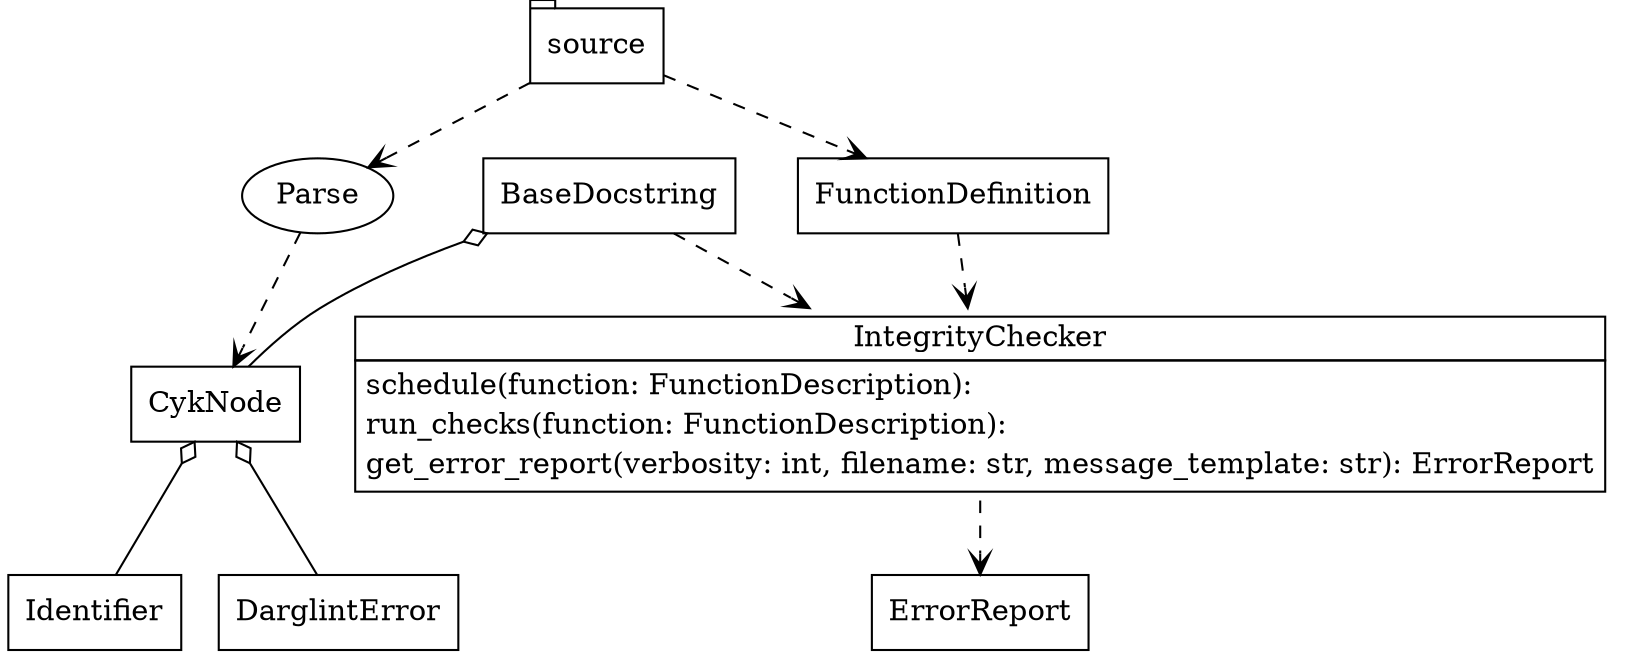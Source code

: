 digraph G {
  node [shape="rect"];
  source [label="source", shape="tab"];
  parse [label="Parse", shape="oval"];
  CykNode;
  Identifier;
  DarglintError;
  IntegrityChecker [shape="plaintext", label=<
    <table border="0" cellborder="1" cellspacing="0">
      <tr><td colspan="2">IntegrityChecker</td></tr>
      <tr>
        <td>
          <table border="0" cellborder="0" cellspacing="0">
            <tr>
              <td align="left">schedule(function: FunctionDescription):</td>
              <td></td>
            </tr>
            <tr>
              <td align="left">run_checks(function: FunctionDescription): </td>
              <td></td>
            </tr>
            <tr>
              <td align="left">get_error_report(verbosity: int, filename: str, message_template: str):</td>
              <td>ErrorReport</td>
            </tr>
          </table>
        </td>
      </tr>
    </table>
  >];
  BaseDocstring;
  ErrorReport;
  FunctionDefinition;

  // Input/Output
  edge [style="dashed", arrowhead="vee"];
  source -> { parse, FunctionDefinition };
  parse -> CykNode;
  { BaseDocstring, FunctionDefinition } -> IntegrityChecker -> ErrorReport;


  // Is-A
  edge [style="solid", arrowhead="onormal"];

  // Has-A
  edge [dir="both", arrowhead="none", arrowtail="odiamond"];
  CykNode -> { Identifier, DarglintError };
  BaseDocstring -> CykNode;
}
